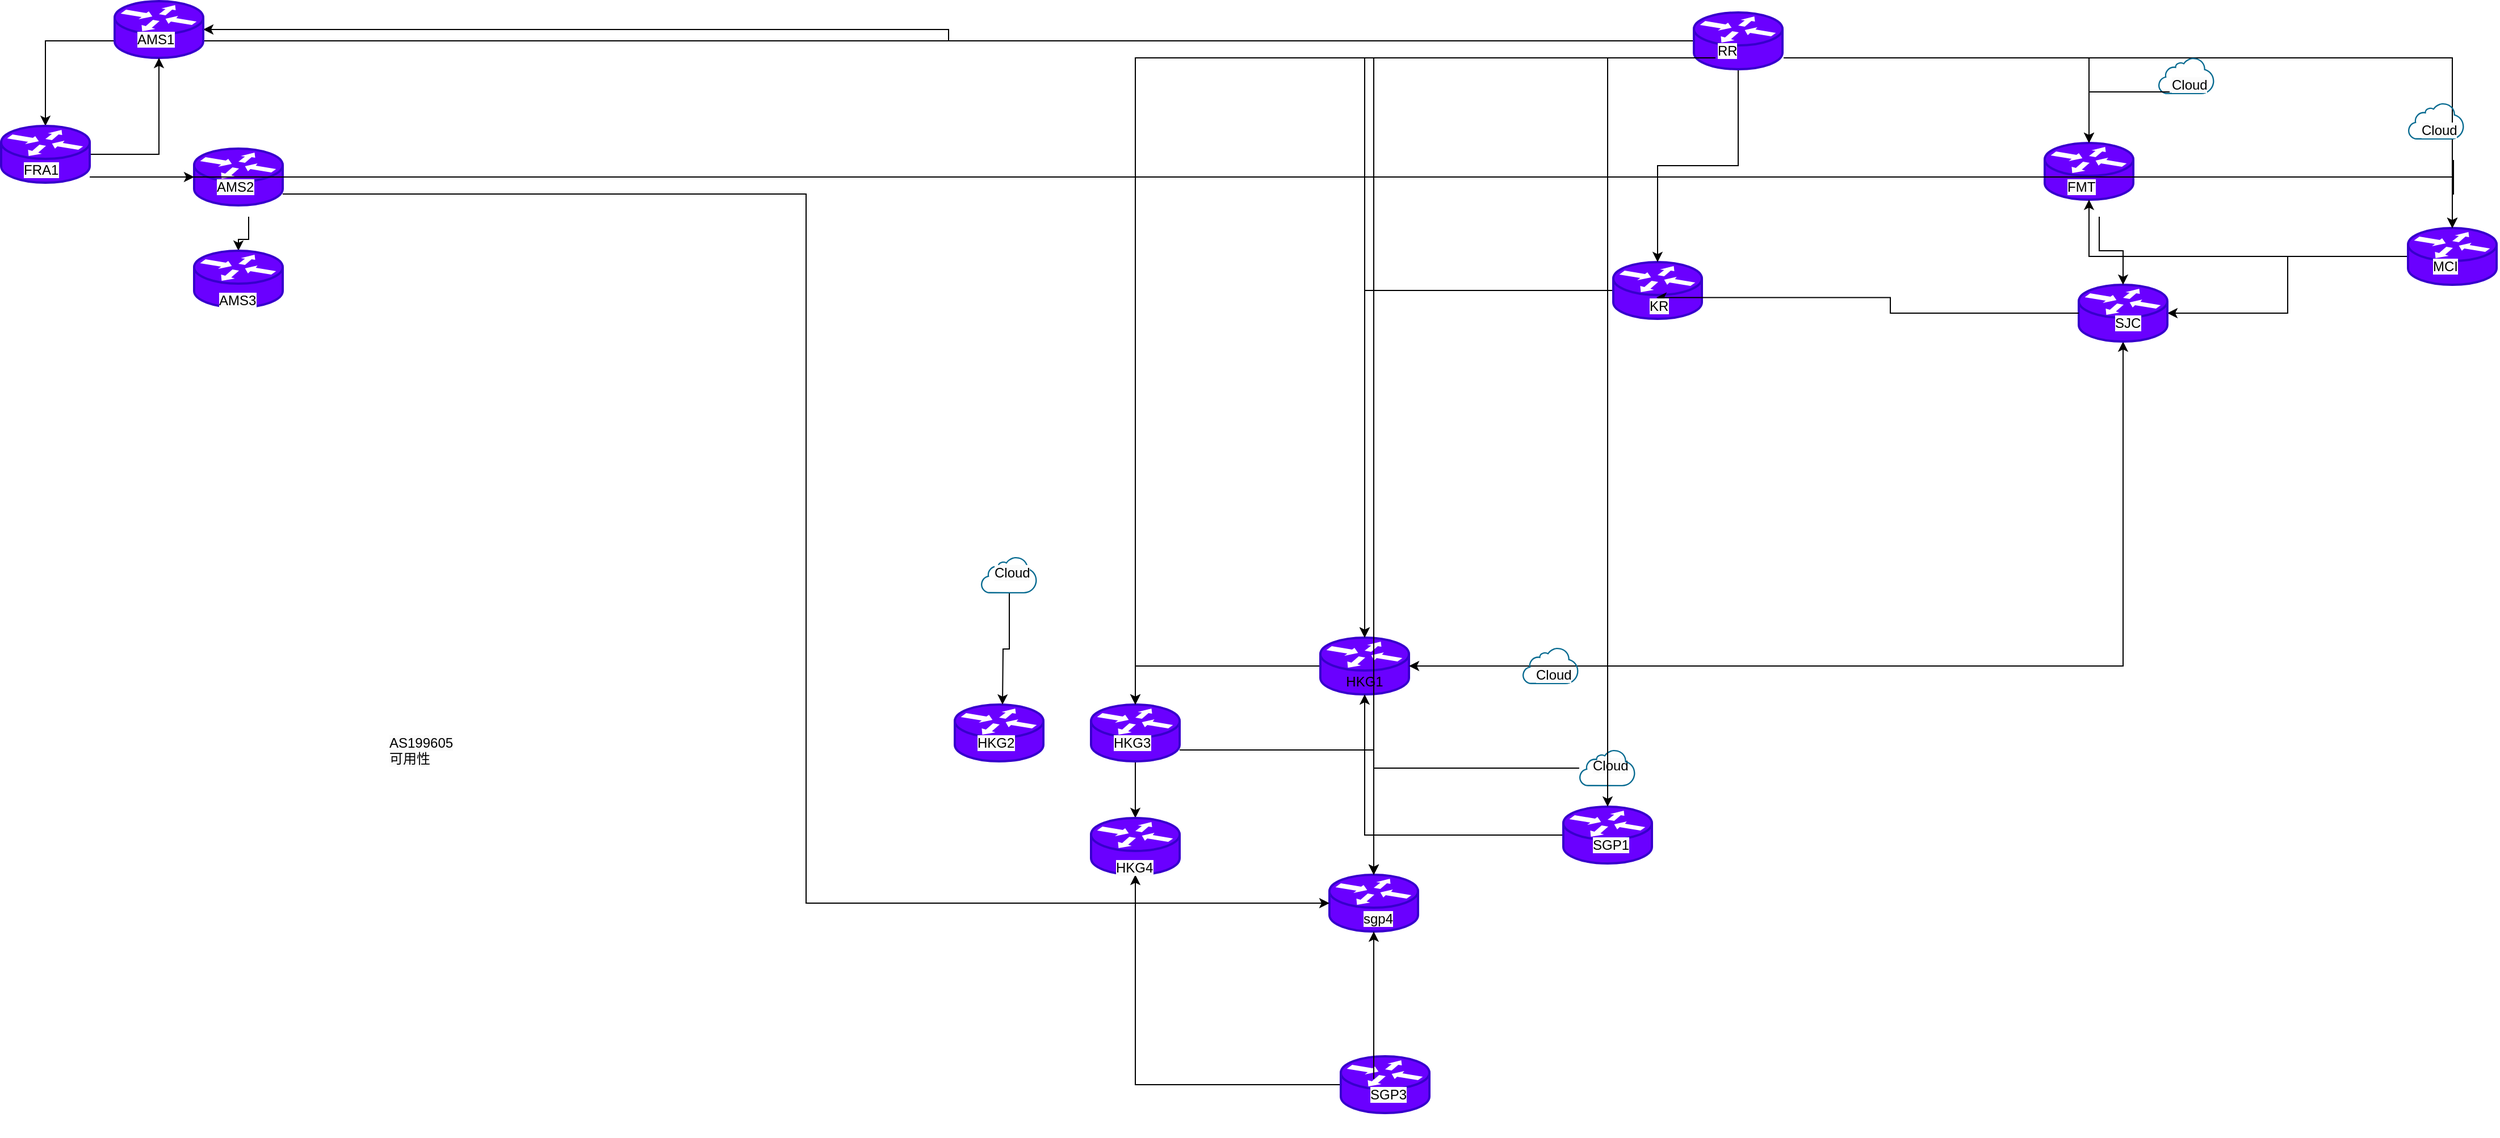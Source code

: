 <mxfile version="22.1.0" type="github">
  <diagram name="ページ1" id="jgmUEl-du9Qmdl0NTIOc">
    <mxGraphModel dx="4506" dy="2709" grid="1" gridSize="10" guides="1" tooltips="1" connect="1" arrows="1" fold="1" page="1" pageScale="1" pageWidth="827" pageHeight="1169" math="0" shadow="0">
      <root>
        <mxCell id="0" />
        <mxCell id="1" parent="0" />
        <mxCell id="vHXIp3hYWWDxQEgcfjN9-5" value="" style="edgeStyle=orthogonalEdgeStyle;rounded=0;orthogonalLoop=1;jettySize=auto;html=1;" edge="1" parent="1" source="vHXIp3hYWWDxQEgcfjN9-1" target="vHXIp3hYWWDxQEgcfjN9-4">
          <mxGeometry relative="1" as="geometry" />
        </mxCell>
        <mxCell id="vHXIp3hYWWDxQEgcfjN9-1" value="" style="shape=mxgraph.cisco.routers.router;sketch=0;html=1;pointerEvents=1;dashed=0;fillColor=#6a00ff;strokeColor=#3700CC;strokeWidth=2;verticalLabelPosition=bottom;verticalAlign=top;align=center;outlineConnect=0;fontColor=#ffffff;" vertex="1" parent="1">
          <mxGeometry x="50" y="350" width="78" height="50" as="geometry" />
        </mxCell>
        <mxCell id="vHXIp3hYWWDxQEgcfjN9-3" value="" style="edgeStyle=orthogonalEdgeStyle;rounded=0;orthogonalLoop=1;jettySize=auto;html=1;" edge="1" parent="1" source="vHXIp3hYWWDxQEgcfjN9-2" target="vHXIp3hYWWDxQEgcfjN9-1">
          <mxGeometry relative="1" as="geometry" />
        </mxCell>
        <mxCell id="vHXIp3hYWWDxQEgcfjN9-66" style="edgeStyle=orthogonalEdgeStyle;rounded=0;orthogonalLoop=1;jettySize=auto;html=1;" edge="1" parent="1" source="vHXIp3hYWWDxQEgcfjN9-2" target="vHXIp3hYWWDxQEgcfjN9-46">
          <mxGeometry relative="1" as="geometry" />
        </mxCell>
        <mxCell id="vHXIp3hYWWDxQEgcfjN9-2" value="" style="shape=mxgraph.cisco.routers.router;sketch=0;pointerEvents=1;dashed=0;fillColor=#6a00ff;strokeColor=#3700CC;strokeWidth=2;verticalLabelPosition=bottom;verticalAlign=top;align=center;outlineConnect=0;fontColor=#ffffff;fontFamily=Times New Roman;html=1;" vertex="1" parent="1">
          <mxGeometry x="252" y="291" width="78" height="50" as="geometry" />
        </mxCell>
        <mxCell id="vHXIp3hYWWDxQEgcfjN9-4" value="" style="shape=mxgraph.cisco.routers.router;sketch=0;html=1;pointerEvents=1;dashed=0;fillColor=#6a00ff;strokeColor=#3700CC;strokeWidth=2;verticalLabelPosition=bottom;verticalAlign=top;align=center;outlineConnect=0;fontColor=#ffffff;" vertex="1" parent="1">
          <mxGeometry x="50" y="450" width="78" height="50" as="geometry" />
        </mxCell>
        <mxCell id="vHXIp3hYWWDxQEgcfjN9-6" value="" style="shape=mxgraph.cisco.routers.router;sketch=0;html=1;pointerEvents=1;dashed=0;fillColor=#6a00ff;strokeColor=#3700CC;strokeWidth=2;verticalLabelPosition=bottom;verticalAlign=top;align=center;outlineConnect=0;fontColor=#ffffff;" vertex="1" parent="1">
          <mxGeometry x="260" y="500" width="78" height="50" as="geometry" />
        </mxCell>
        <mxCell id="vHXIp3hYWWDxQEgcfjN9-7" value="" style="shape=mxgraph.cisco.routers.router;sketch=0;html=1;pointerEvents=1;dashed=0;fillColor=#6a00ff;strokeColor=#3700CC;strokeWidth=2;verticalLabelPosition=bottom;verticalAlign=top;align=center;outlineConnect=0;fontColor=#ffffff;" vertex="1" parent="1">
          <mxGeometry x="-70" y="350" width="78" height="50" as="geometry" />
        </mxCell>
        <mxCell id="vHXIp3hYWWDxQEgcfjN9-40" style="edgeStyle=orthogonalEdgeStyle;rounded=0;orthogonalLoop=1;jettySize=auto;html=1;" edge="1" parent="1" source="vHXIp3hYWWDxQEgcfjN9-8" target="vHXIp3hYWWDxQEgcfjN9-2">
          <mxGeometry relative="1" as="geometry" />
        </mxCell>
        <mxCell id="vHXIp3hYWWDxQEgcfjN9-8" value="" style="shape=mxgraph.cisco.routers.router;sketch=0;html=1;pointerEvents=1;dashed=0;fillColor=#6a00ff;strokeColor=#3700CC;strokeWidth=2;verticalLabelPosition=bottom;verticalAlign=top;align=center;outlineConnect=0;fontColor=#ffffff;" vertex="1" parent="1">
          <mxGeometry x="466" y="440" width="78" height="50" as="geometry" />
        </mxCell>
        <mxCell id="vHXIp3hYWWDxQEgcfjN9-11" value="" style="edgeStyle=orthogonalEdgeStyle;rounded=0;orthogonalLoop=1;jettySize=auto;html=1;" edge="1" parent="1" source="vHXIp3hYWWDxQEgcfjN9-9">
          <mxGeometry relative="1" as="geometry">
            <mxPoint x="-28" y="350" as="targetPoint" />
          </mxGeometry>
        </mxCell>
        <mxCell id="vHXIp3hYWWDxQEgcfjN9-9" value="" style="sketch=0;pointerEvents=1;shadow=0;dashed=0;html=1;strokeColor=none;aspect=fixed;labelPosition=center;verticalLabelPosition=bottom;verticalAlign=top;align=center;outlineConnect=0;shape=mxgraph.vvd.cloud_computing;fillColor=#066A90;" vertex="1" parent="1">
          <mxGeometry x="-47" y="220" width="50" height="32" as="geometry" />
        </mxCell>
        <mxCell id="vHXIp3hYWWDxQEgcfjN9-14" style="edgeStyle=orthogonalEdgeStyle;rounded=0;orthogonalLoop=1;jettySize=auto;html=1;" edge="1" parent="1" source="vHXIp3hYWWDxQEgcfjN9-10" target="vHXIp3hYWWDxQEgcfjN9-2">
          <mxGeometry relative="1" as="geometry" />
        </mxCell>
        <mxCell id="vHXIp3hYWWDxQEgcfjN9-10" value="" style="sketch=0;pointerEvents=1;shadow=0;dashed=0;html=1;strokeColor=none;aspect=fixed;labelPosition=center;verticalLabelPosition=bottom;verticalAlign=top;align=center;outlineConnect=0;shape=mxgraph.vvd.cloud_computing;fillColor=#066A90;" vertex="1" parent="1">
          <mxGeometry x="430" y="300" width="50" height="32" as="geometry" />
        </mxCell>
        <mxCell id="vHXIp3hYWWDxQEgcfjN9-15" value="HKG1" style="text;strokeColor=none;align=center;fillColor=none;html=1;verticalAlign=middle;whiteSpace=wrap;rounded=0;" vertex="1" parent="1">
          <mxGeometry x="261" y="315" width="60" height="30" as="geometry" />
        </mxCell>
        <mxCell id="vHXIp3hYWWDxQEgcfjN9-16" value="&lt;span style=&quot;color: rgb(0, 0, 0); font-family: Helvetica; font-size: 12px; font-style: normal; font-variant-ligatures: normal; font-variant-caps: normal; font-weight: 400; letter-spacing: normal; orphans: 2; text-align: center; text-indent: 0px; text-transform: none; widows: 2; word-spacing: 0px; -webkit-text-stroke-width: 0px; background-color: rgb(251, 251, 251); text-decoration-thickness: initial; text-decoration-style: initial; text-decoration-color: initial; float: none; display: inline !important;&quot;&gt;HKG2&lt;/span&gt;" style="text;whiteSpace=wrap;html=1;" vertex="1" parent="1">
          <mxGeometry x="-52" y="370" width="60" height="40" as="geometry" />
        </mxCell>
        <mxCell id="vHXIp3hYWWDxQEgcfjN9-17" value="&lt;span style=&quot;color: rgb(0, 0, 0); font-family: Helvetica; font-size: 12px; font-style: normal; font-variant-ligatures: normal; font-variant-caps: normal; font-weight: 400; letter-spacing: normal; orphans: 2; text-align: center; text-indent: 0px; text-transform: none; widows: 2; word-spacing: 0px; -webkit-text-stroke-width: 0px; background-color: rgb(251, 251, 251); text-decoration-thickness: initial; text-decoration-style: initial; text-decoration-color: initial; float: none; display: inline !important;&quot;&gt;AS199605&lt;br&gt;可用性&lt;br&gt;&lt;/span&gt;" style="text;whiteSpace=wrap;html=1;" vertex="1" parent="1">
          <mxGeometry x="-570" y="370" width="130" height="140" as="geometry" />
        </mxCell>
        <mxCell id="vHXIp3hYWWDxQEgcfjN9-18" value="&lt;span style=&quot;color: rgb(0, 0, 0); font-family: Helvetica; font-size: 12px; font-style: normal; font-variant-ligatures: normal; font-variant-caps: normal; font-weight: 400; letter-spacing: normal; orphans: 2; text-align: center; text-indent: 0px; text-transform: none; widows: 2; word-spacing: 0px; -webkit-text-stroke-width: 0px; background-color: rgb(251, 251, 251); text-decoration-thickness: initial; text-decoration-style: initial; text-decoration-color: initial; float: none; display: inline !important;&quot;&gt;Cloud&lt;/span&gt;" style="text;whiteSpace=wrap;html=1;" vertex="1" parent="1">
          <mxGeometry x="-37" y="220" width="60" height="40" as="geometry" />
        </mxCell>
        <mxCell id="vHXIp3hYWWDxQEgcfjN9-19" value="&lt;span style=&quot;color: rgb(0, 0, 0); font-family: Helvetica; font-size: 12px; font-style: normal; font-variant-ligatures: normal; font-variant-caps: normal; font-weight: 400; letter-spacing: normal; orphans: 2; text-align: center; text-indent: 0px; text-transform: none; widows: 2; word-spacing: 0px; -webkit-text-stroke-width: 0px; background-color: rgb(251, 251, 251); text-decoration-thickness: initial; text-decoration-style: initial; text-decoration-color: initial; float: none; display: inline !important;&quot;&gt;Cloud&lt;/span&gt;" style="text;whiteSpace=wrap;html=1;" vertex="1" parent="1">
          <mxGeometry x="440" y="310" width="60" height="40" as="geometry" />
        </mxCell>
        <mxCell id="vHXIp3hYWWDxQEgcfjN9-37" style="edgeStyle=orthogonalEdgeStyle;rounded=0;orthogonalLoop=1;jettySize=auto;html=1;" edge="1" parent="1" source="vHXIp3hYWWDxQEgcfjN9-20" target="vHXIp3hYWWDxQEgcfjN9-4">
          <mxGeometry relative="1" as="geometry" />
        </mxCell>
        <mxCell id="vHXIp3hYWWDxQEgcfjN9-20" value="SGP" style="shape=mxgraph.cisco.routers.router;sketch=0;html=1;pointerEvents=1;dashed=0;fillColor=#6a00ff;strokeColor=#3700CC;strokeWidth=2;verticalLabelPosition=bottom;verticalAlign=top;align=center;outlineConnect=0;fontColor=#ffffff;" vertex="1" parent="1">
          <mxGeometry x="270" y="660" width="78" height="50" as="geometry" />
        </mxCell>
        <mxCell id="vHXIp3hYWWDxQEgcfjN9-21" value="" style="shape=mxgraph.cisco.routers.router;sketch=0;html=1;pointerEvents=1;dashed=0;fillColor=#6a00ff;strokeColor=#3700CC;strokeWidth=2;verticalLabelPosition=bottom;verticalAlign=top;align=center;outlineConnect=0;fontColor=#ffffff;" vertex="1" parent="1">
          <mxGeometry x="-740" y="-140" width="78" height="50" as="geometry" />
        </mxCell>
        <mxCell id="vHXIp3hYWWDxQEgcfjN9-22" value="&lt;span style=&quot;color: rgb(0, 0, 0); font-family: Helvetica; font-size: 12px; font-style: normal; font-variant-ligatures: normal; font-variant-caps: normal; font-weight: 400; letter-spacing: normal; orphans: 2; text-align: center; text-indent: 0px; text-transform: none; widows: 2; word-spacing: 0px; -webkit-text-stroke-width: 0px; background-color: rgb(251, 251, 251); text-decoration-thickness: initial; text-decoration-style: initial; text-decoration-color: initial; float: none; display: inline !important;&quot;&gt;KR&lt;/span&gt;" style="text;whiteSpace=wrap;html=1;" vertex="1" parent="1">
          <mxGeometry x="530" y="-20" width="60" height="40" as="geometry" />
        </mxCell>
        <mxCell id="vHXIp3hYWWDxQEgcfjN9-23" value="&lt;span style=&quot;color: rgb(0, 0, 0); font-family: Helvetica; font-size: 12px; font-style: normal; font-variant-ligatures: normal; font-variant-caps: normal; font-weight: 400; letter-spacing: normal; orphans: 2; text-align: center; text-indent: 0px; text-transform: none; widows: 2; word-spacing: 0px; -webkit-text-stroke-width: 0px; background-color: rgb(251, 251, 251); text-decoration-thickness: initial; text-decoration-style: initial; text-decoration-color: initial; float: none; display: inline !important;&quot;&gt;Cloud&lt;/span&gt;" style="text;whiteSpace=wrap;html=1;" vertex="1" parent="1">
          <mxGeometry x="490" y="390" width="60" height="40" as="geometry" />
        </mxCell>
        <mxCell id="vHXIp3hYWWDxQEgcfjN9-25" style="edgeStyle=orthogonalEdgeStyle;rounded=0;orthogonalLoop=1;jettySize=auto;html=1;" edge="1" parent="1" source="vHXIp3hYWWDxQEgcfjN9-24" target="vHXIp3hYWWDxQEgcfjN9-6">
          <mxGeometry relative="1" as="geometry" />
        </mxCell>
        <mxCell id="vHXIp3hYWWDxQEgcfjN9-24" value="" style="sketch=0;pointerEvents=1;shadow=0;dashed=0;html=1;strokeColor=none;aspect=fixed;labelPosition=center;verticalLabelPosition=bottom;verticalAlign=top;align=center;outlineConnect=0;shape=mxgraph.vvd.cloud_computing;fillColor=#066A90;" vertex="1" parent="1">
          <mxGeometry x="480" y="390" width="50" height="32" as="geometry" />
        </mxCell>
        <mxCell id="vHXIp3hYWWDxQEgcfjN9-27" value="&lt;span style=&quot;color: rgb(0, 0, 0); font-family: Helvetica; font-size: 12px; font-style: normal; font-variant-ligatures: normal; font-variant-caps: normal; font-weight: 400; letter-spacing: normal; orphans: 2; text-align: center; text-indent: 0px; text-transform: none; widows: 2; word-spacing: 0px; -webkit-text-stroke-width: 0px; background-color: rgb(251, 251, 251); text-decoration-thickness: initial; text-decoration-style: initial; text-decoration-color: initial; float: none; display: inline !important;&quot;&gt;HKG4&lt;/span&gt;" style="text;whiteSpace=wrap;html=1;" vertex="1" parent="1">
          <mxGeometry x="70" y="480" width="60" height="40" as="geometry" />
        </mxCell>
        <mxCell id="vHXIp3hYWWDxQEgcfjN9-30" style="edgeStyle=orthogonalEdgeStyle;rounded=0;orthogonalLoop=1;jettySize=auto;html=1;" edge="1" parent="1" source="vHXIp3hYWWDxQEgcfjN9-28" target="vHXIp3hYWWDxQEgcfjN9-6">
          <mxGeometry relative="1" as="geometry" />
        </mxCell>
        <mxCell id="vHXIp3hYWWDxQEgcfjN9-28" value="&lt;span style=&quot;color: rgb(0, 0, 0); font-family: Helvetica; font-size: 12px; font-style: normal; font-variant-ligatures: normal; font-variant-caps: normal; font-weight: 400; letter-spacing: normal; orphans: 2; text-align: center; text-indent: 0px; text-transform: none; widows: 2; word-spacing: 0px; -webkit-text-stroke-width: 0px; background-color: rgb(251, 251, 251); text-decoration-thickness: initial; text-decoration-style: initial; text-decoration-color: initial; float: none; display: inline !important;&quot;&gt;HKG3&lt;/span&gt;" style="text;whiteSpace=wrap;html=1;" vertex="1" parent="1">
          <mxGeometry x="68" y="370" width="60" height="40" as="geometry" />
        </mxCell>
        <mxCell id="vHXIp3hYWWDxQEgcfjN9-32" style="edgeStyle=orthogonalEdgeStyle;rounded=0;orthogonalLoop=1;jettySize=auto;html=1;" edge="1" parent="1" source="vHXIp3hYWWDxQEgcfjN9-29" target="vHXIp3hYWWDxQEgcfjN9-6">
          <mxGeometry relative="1" as="geometry" />
        </mxCell>
        <mxCell id="vHXIp3hYWWDxQEgcfjN9-29" value="&lt;span style=&quot;color: rgb(0, 0, 0); font-family: Helvetica; font-size: 12px; font-style: normal; font-variant-ligatures: normal; font-variant-caps: normal; font-weight: 400; letter-spacing: normal; orphans: 2; text-align: center; text-indent: 0px; text-transform: none; widows: 2; word-spacing: 0px; -webkit-text-stroke-width: 0px; background-color: rgb(251, 251, 251); text-decoration-thickness: initial; text-decoration-style: initial; text-decoration-color: initial; float: none; display: inline !important;&quot;&gt;SGP3&lt;/span&gt;" style="text;whiteSpace=wrap;html=1;" vertex="1" parent="1">
          <mxGeometry x="294" y="680" width="10" height="40" as="geometry" />
        </mxCell>
        <mxCell id="vHXIp3hYWWDxQEgcfjN9-31" value="&lt;span style=&quot;color: rgb(0, 0, 0); font-family: Helvetica; font-size: 12px; font-style: normal; font-variant-ligatures: normal; font-variant-caps: normal; font-weight: 400; letter-spacing: normal; orphans: 2; text-align: center; text-indent: 0px; text-transform: none; widows: 2; word-spacing: 0px; -webkit-text-stroke-width: 0px; background-color: rgb(251, 251, 251); text-decoration-thickness: initial; text-decoration-style: initial; text-decoration-color: initial; float: none; display: inline !important;&quot;&gt;sgp4&lt;/span&gt;" style="text;whiteSpace=wrap;html=1;" vertex="1" parent="1">
          <mxGeometry x="288" y="525" width="60" height="40" as="geometry" />
        </mxCell>
        <mxCell id="vHXIp3hYWWDxQEgcfjN9-74" style="edgeStyle=orthogonalEdgeStyle;rounded=0;orthogonalLoop=1;jettySize=auto;html=1;" edge="1" parent="1" source="vHXIp3hYWWDxQEgcfjN9-33" target="vHXIp3hYWWDxQEgcfjN9-64">
          <mxGeometry relative="1" as="geometry" />
        </mxCell>
        <mxCell id="vHXIp3hYWWDxQEgcfjN9-33" value="&lt;span style=&quot;color: rgb(0, 0, 0); font-family: Helvetica; font-size: 12px; font-style: normal; font-variant-ligatures: normal; font-variant-caps: normal; font-weight: 400; letter-spacing: normal; orphans: 2; text-align: center; text-indent: 0px; text-transform: none; widows: 2; word-spacing: 0px; -webkit-text-stroke-width: 0px; background-color: rgb(251, 251, 251); text-decoration-thickness: initial; text-decoration-style: initial; text-decoration-color: initial; float: none; display: inline !important;&quot;&gt;AMS2&lt;/span&gt;" style="text;whiteSpace=wrap;html=1;" vertex="1" parent="1">
          <mxGeometry x="-722" y="-120" width="60" height="40" as="geometry" />
        </mxCell>
        <mxCell id="vHXIp3hYWWDxQEgcfjN9-34" value="&lt;span style=&quot;color: rgb(0, 0, 0); font-family: Helvetica; font-size: 12px; font-style: normal; font-variant-ligatures: normal; font-variant-caps: normal; font-weight: 400; letter-spacing: normal; orphans: 2; text-align: center; text-indent: 0px; text-transform: none; widows: 2; word-spacing: 0px; -webkit-text-stroke-width: 0px; background-color: rgb(251, 251, 251); text-decoration-thickness: initial; text-decoration-style: initial; text-decoration-color: initial; float: none; display: inline !important;&quot;&gt;FRA1&lt;/span&gt;" style="text;whiteSpace=wrap;html=1;" vertex="1" parent="1">
          <mxGeometry x="-892" y="-135" width="60" height="40" as="geometry" />
        </mxCell>
        <mxCell id="vHXIp3hYWWDxQEgcfjN9-35" style="edgeStyle=orthogonalEdgeStyle;rounded=0;orthogonalLoop=1;jettySize=auto;html=1;entryX=0;entryY=0.5;entryDx=0;entryDy=0;entryPerimeter=0;" edge="1" parent="1" source="vHXIp3hYWWDxQEgcfjN9-33" target="vHXIp3hYWWDxQEgcfjN9-6">
          <mxGeometry relative="1" as="geometry" />
        </mxCell>
        <mxCell id="vHXIp3hYWWDxQEgcfjN9-38" value="&lt;span style=&quot;color: rgb(0, 0, 0); font-family: Helvetica; font-size: 12px; font-style: normal; font-variant-ligatures: normal; font-variant-caps: normal; font-weight: 400; letter-spacing: normal; orphans: 2; text-align: center; text-indent: 0px; text-transform: none; widows: 2; word-spacing: 0px; -webkit-text-stroke-width: 0px; background-color: rgb(251, 251, 251); text-decoration-thickness: initial; text-decoration-style: initial; text-decoration-color: initial; float: none; display: inline !important;&quot;&gt;SGP1&lt;/span&gt;" style="text;whiteSpace=wrap;html=1;" vertex="1" parent="1">
          <mxGeometry x="490" y="460" width="60" height="40" as="geometry" />
        </mxCell>
        <mxCell id="vHXIp3hYWWDxQEgcfjN9-43" style="edgeStyle=orthogonalEdgeStyle;rounded=0;orthogonalLoop=1;jettySize=auto;html=1;" edge="1" parent="1" source="vHXIp3hYWWDxQEgcfjN9-39" target="vHXIp3hYWWDxQEgcfjN9-2">
          <mxGeometry relative="1" as="geometry" />
        </mxCell>
        <mxCell id="vHXIp3hYWWDxQEgcfjN9-39" value="" style="shape=mxgraph.cisco.routers.router;sketch=0;html=1;pointerEvents=1;dashed=0;fillColor=#6a00ff;strokeColor=#3700CC;strokeWidth=2;verticalLabelPosition=bottom;verticalAlign=top;align=center;outlineConnect=0;fontColor=#ffffff;" vertex="1" parent="1">
          <mxGeometry x="510" y="-40" width="78" height="50" as="geometry" />
        </mxCell>
        <mxCell id="vHXIp3hYWWDxQEgcfjN9-41" value="" style="shape=mxgraph.cisco.routers.router;sketch=0;html=1;pointerEvents=1;dashed=0;fillColor=#6a00ff;strokeColor=#3700CC;strokeWidth=2;verticalLabelPosition=bottom;verticalAlign=top;align=center;outlineConnect=0;fontColor=#ffffff;" vertex="1" parent="1">
          <mxGeometry x="890" y="-145" width="78" height="50" as="geometry" />
        </mxCell>
        <mxCell id="vHXIp3hYWWDxQEgcfjN9-53" style="edgeStyle=orthogonalEdgeStyle;rounded=0;orthogonalLoop=1;jettySize=auto;html=1;" edge="1" parent="1" source="vHXIp3hYWWDxQEgcfjN9-45" target="vHXIp3hYWWDxQEgcfjN9-46">
          <mxGeometry relative="1" as="geometry" />
        </mxCell>
        <mxCell id="vHXIp3hYWWDxQEgcfjN9-54" style="edgeStyle=orthogonalEdgeStyle;rounded=0;orthogonalLoop=1;jettySize=auto;html=1;" edge="1" parent="1" source="vHXIp3hYWWDxQEgcfjN9-45" target="vHXIp3hYWWDxQEgcfjN9-41">
          <mxGeometry relative="1" as="geometry" />
        </mxCell>
        <mxCell id="vHXIp3hYWWDxQEgcfjN9-45" value="" style="shape=mxgraph.cisco.routers.router;sketch=0;html=1;pointerEvents=1;dashed=0;fillColor=#6a00ff;strokeColor=#3700CC;strokeWidth=2;verticalLabelPosition=bottom;verticalAlign=top;align=center;outlineConnect=0;fontColor=#ffffff;" vertex="1" parent="1">
          <mxGeometry x="1210" y="-70" width="78" height="50" as="geometry" />
        </mxCell>
        <mxCell id="vHXIp3hYWWDxQEgcfjN9-46" value="" style="shape=mxgraph.cisco.routers.router;sketch=0;html=1;pointerEvents=1;dashed=0;fillColor=#6a00ff;strokeColor=#3700CC;strokeWidth=2;verticalLabelPosition=bottom;verticalAlign=top;align=center;outlineConnect=0;fontColor=#ffffff;" vertex="1" parent="1">
          <mxGeometry x="920" y="-20" width="78" height="50" as="geometry" />
        </mxCell>
        <mxCell id="vHXIp3hYWWDxQEgcfjN9-81" style="edgeStyle=orthogonalEdgeStyle;rounded=0;orthogonalLoop=1;jettySize=auto;html=1;" edge="1" parent="1" source="vHXIp3hYWWDxQEgcfjN9-47" target="vHXIp3hYWWDxQEgcfjN9-39">
          <mxGeometry relative="1" as="geometry" />
        </mxCell>
        <mxCell id="vHXIp3hYWWDxQEgcfjN9-85" style="edgeStyle=orthogonalEdgeStyle;rounded=0;orthogonalLoop=1;jettySize=auto;html=1;" edge="1" parent="1" source="vHXIp3hYWWDxQEgcfjN9-47" target="vHXIp3hYWWDxQEgcfjN9-67">
          <mxGeometry relative="1" as="geometry" />
        </mxCell>
        <mxCell id="vHXIp3hYWWDxQEgcfjN9-86" style="edgeStyle=orthogonalEdgeStyle;rounded=0;orthogonalLoop=1;jettySize=auto;html=1;" edge="1" parent="1" source="vHXIp3hYWWDxQEgcfjN9-47" target="vHXIp3hYWWDxQEgcfjN9-68">
          <mxGeometry relative="1" as="geometry" />
        </mxCell>
        <mxCell id="vHXIp3hYWWDxQEgcfjN9-47" value="" style="shape=mxgraph.cisco.routers.router;sketch=0;html=1;pointerEvents=1;dashed=0;fillColor=#6a00ff;strokeColor=#3700CC;strokeWidth=2;verticalLabelPosition=bottom;verticalAlign=top;align=center;outlineConnect=0;fontColor=#ffffff;" vertex="1" parent="1">
          <mxGeometry x="581" y="-260" width="78" height="50" as="geometry" />
        </mxCell>
        <mxCell id="vHXIp3hYWWDxQEgcfjN9-52" style="edgeStyle=orthogonalEdgeStyle;rounded=0;orthogonalLoop=1;jettySize=auto;html=1;" edge="1" parent="1" source="vHXIp3hYWWDxQEgcfjN9-48" target="vHXIp3hYWWDxQEgcfjN9-46">
          <mxGeometry relative="1" as="geometry" />
        </mxCell>
        <mxCell id="vHXIp3hYWWDxQEgcfjN9-48" value="&lt;span style=&quot;color: rgb(0, 0, 0); font-family: Helvetica; font-size: 12px; font-style: normal; font-variant-ligatures: normal; font-variant-caps: normal; font-weight: 400; letter-spacing: normal; orphans: 2; text-align: center; text-indent: 0px; text-transform: none; widows: 2; word-spacing: 0px; -webkit-text-stroke-width: 0px; background-color: rgb(251, 251, 251); text-decoration-thickness: initial; text-decoration-style: initial; text-decoration-color: initial; float: none; display: inline !important;&quot;&gt;FMT&lt;/span&gt;" style="text;whiteSpace=wrap;html=1;" vertex="1" parent="1">
          <mxGeometry x="908" y="-120" width="60" height="40" as="geometry" />
        </mxCell>
        <mxCell id="vHXIp3hYWWDxQEgcfjN9-49" value="&lt;span style=&quot;color: rgb(0, 0, 0); font-family: Helvetica; font-size: 12px; font-style: normal; font-variant-ligatures: normal; font-variant-caps: normal; font-weight: 400; letter-spacing: normal; orphans: 2; text-align: center; text-indent: 0px; text-transform: none; widows: 2; word-spacing: 0px; -webkit-text-stroke-width: 0px; background-color: rgb(251, 251, 251); text-decoration-thickness: initial; text-decoration-style: initial; text-decoration-color: initial; float: none; display: inline !important;&quot;&gt;SJC&lt;/span&gt;" style="text;whiteSpace=wrap;html=1;" vertex="1" parent="1">
          <mxGeometry x="950" width="60" height="40" as="geometry" />
        </mxCell>
        <mxCell id="vHXIp3hYWWDxQEgcfjN9-50" value="&lt;span style=&quot;color: rgb(0, 0, 0); font-family: Helvetica; font-size: 12px; font-style: normal; font-variant-ligatures: normal; font-variant-caps: normal; font-weight: 400; letter-spacing: normal; orphans: 2; text-align: center; text-indent: 0px; text-transform: none; widows: 2; word-spacing: 0px; -webkit-text-stroke-width: 0px; background-color: rgb(251, 251, 251); text-decoration-thickness: initial; text-decoration-style: initial; text-decoration-color: initial; float: none; display: inline !important;&quot;&gt;MCI&lt;/span&gt;" style="text;whiteSpace=wrap;html=1;" vertex="1" parent="1">
          <mxGeometry x="1230" y="-50" width="60" height="40" as="geometry" />
        </mxCell>
        <mxCell id="vHXIp3hYWWDxQEgcfjN9-82" style="edgeStyle=orthogonalEdgeStyle;rounded=0;orthogonalLoop=1;jettySize=auto;html=1;" edge="1" parent="1" source="vHXIp3hYWWDxQEgcfjN9-51" target="vHXIp3hYWWDxQEgcfjN9-41">
          <mxGeometry relative="1" as="geometry" />
        </mxCell>
        <mxCell id="vHXIp3hYWWDxQEgcfjN9-83" style="edgeStyle=orthogonalEdgeStyle;rounded=0;orthogonalLoop=1;jettySize=auto;html=1;" edge="1" parent="1" source="vHXIp3hYWWDxQEgcfjN9-51" target="vHXIp3hYWWDxQEgcfjN9-45">
          <mxGeometry relative="1" as="geometry" />
        </mxCell>
        <mxCell id="vHXIp3hYWWDxQEgcfjN9-84" style="edgeStyle=orthogonalEdgeStyle;rounded=0;orthogonalLoop=1;jettySize=auto;html=1;" edge="1" parent="1" source="vHXIp3hYWWDxQEgcfjN9-51" target="vHXIp3hYWWDxQEgcfjN9-2">
          <mxGeometry relative="1" as="geometry" />
        </mxCell>
        <mxCell id="vHXIp3hYWWDxQEgcfjN9-87" style="edgeStyle=orthogonalEdgeStyle;rounded=0;orthogonalLoop=1;jettySize=auto;html=1;" edge="1" parent="1" source="vHXIp3hYWWDxQEgcfjN9-51" target="vHXIp3hYWWDxQEgcfjN9-1">
          <mxGeometry relative="1" as="geometry" />
        </mxCell>
        <mxCell id="vHXIp3hYWWDxQEgcfjN9-88" style="edgeStyle=orthogonalEdgeStyle;rounded=0;orthogonalLoop=1;jettySize=auto;html=1;" edge="1" parent="1" source="vHXIp3hYWWDxQEgcfjN9-51" target="vHXIp3hYWWDxQEgcfjN9-8">
          <mxGeometry relative="1" as="geometry" />
        </mxCell>
        <mxCell id="vHXIp3hYWWDxQEgcfjN9-89" style="edgeStyle=orthogonalEdgeStyle;rounded=0;orthogonalLoop=1;jettySize=auto;html=1;" edge="1" parent="1" source="vHXIp3hYWWDxQEgcfjN9-51" target="vHXIp3hYWWDxQEgcfjN9-6">
          <mxGeometry relative="1" as="geometry" />
        </mxCell>
        <mxCell id="vHXIp3hYWWDxQEgcfjN9-51" value="&lt;span style=&quot;color: rgb(0, 0, 0); font-family: Helvetica; font-size: 12px; font-style: normal; font-variant-ligatures: normal; font-variant-caps: normal; font-weight: 400; letter-spacing: normal; orphans: 2; text-align: center; text-indent: 0px; text-transform: none; widows: 2; word-spacing: 0px; -webkit-text-stroke-width: 0px; background-color: rgb(251, 251, 251); text-decoration-thickness: initial; text-decoration-style: initial; text-decoration-color: initial; float: none; display: inline !important;&quot;&gt;RR&lt;/span&gt;" style="text;whiteSpace=wrap;html=1;" vertex="1" parent="1">
          <mxGeometry x="600" y="-240" width="60" height="40" as="geometry" />
        </mxCell>
        <mxCell id="vHXIp3hYWWDxQEgcfjN9-55" style="edgeStyle=orthogonalEdgeStyle;rounded=0;orthogonalLoop=1;jettySize=auto;html=1;entryX=0.486;entryY=0.624;entryDx=0;entryDy=0;entryPerimeter=0;" edge="1" parent="1" source="vHXIp3hYWWDxQEgcfjN9-46" target="vHXIp3hYWWDxQEgcfjN9-39">
          <mxGeometry relative="1" as="geometry" />
        </mxCell>
        <mxCell id="vHXIp3hYWWDxQEgcfjN9-57" value="&lt;span style=&quot;color: rgb(0, 0, 0); font-family: Helvetica; font-size: 12px; font-style: normal; font-variant-ligatures: normal; font-variant-caps: normal; font-weight: 400; letter-spacing: normal; orphans: 2; text-align: center; text-indent: 0px; text-transform: none; widows: 2; word-spacing: 0px; -webkit-text-stroke-width: 0px; background-color: rgb(251, 251, 251); text-decoration-thickness: initial; text-decoration-style: initial; text-decoration-color: initial; float: none; display: inline !important;&quot;&gt;KR&lt;/span&gt;" style="text;whiteSpace=wrap;html=1;" vertex="1" parent="1">
          <mxGeometry x="540" y="-15" width="60" height="40" as="geometry" />
        </mxCell>
        <mxCell id="vHXIp3hYWWDxQEgcfjN9-58" value="" style="sketch=0;pointerEvents=1;shadow=0;dashed=0;html=1;strokeColor=none;aspect=fixed;labelPosition=center;verticalLabelPosition=bottom;verticalAlign=top;align=center;outlineConnect=0;shape=mxgraph.vvd.cloud_computing;fillColor=#066A90;" vertex="1" parent="1">
          <mxGeometry x="990" y="-220" width="50" height="32" as="geometry" />
        </mxCell>
        <mxCell id="vHXIp3hYWWDxQEgcfjN9-60" style="edgeStyle=orthogonalEdgeStyle;rounded=0;orthogonalLoop=1;jettySize=auto;html=1;" edge="1" parent="1" source="vHXIp3hYWWDxQEgcfjN9-59" target="vHXIp3hYWWDxQEgcfjN9-41">
          <mxGeometry relative="1" as="geometry" />
        </mxCell>
        <mxCell id="vHXIp3hYWWDxQEgcfjN9-59" value="&lt;span style=&quot;color: rgb(0, 0, 0); font-family: Helvetica; font-size: 12px; font-style: normal; font-variant-ligatures: normal; font-variant-caps: normal; font-weight: 400; letter-spacing: normal; orphans: 2; text-align: center; text-indent: 0px; text-transform: none; widows: 2; word-spacing: 0px; -webkit-text-stroke-width: 0px; background-color: rgb(251, 251, 251); text-decoration-thickness: initial; text-decoration-style: initial; text-decoration-color: initial; float: none; display: inline !important;&quot;&gt;Cloud&lt;/span&gt;" style="text;whiteSpace=wrap;html=1;" vertex="1" parent="1">
          <mxGeometry x="1000" y="-210" width="60" height="40" as="geometry" />
        </mxCell>
        <mxCell id="vHXIp3hYWWDxQEgcfjN9-61" value="" style="sketch=0;pointerEvents=1;shadow=0;dashed=0;html=1;strokeColor=none;aspect=fixed;labelPosition=center;verticalLabelPosition=bottom;verticalAlign=top;align=center;outlineConnect=0;shape=mxgraph.vvd.cloud_computing;fillColor=#066A90;" vertex="1" parent="1">
          <mxGeometry x="1210" y="-180" width="50" height="32" as="geometry" />
        </mxCell>
        <mxCell id="vHXIp3hYWWDxQEgcfjN9-63" style="edgeStyle=orthogonalEdgeStyle;rounded=0;orthogonalLoop=1;jettySize=auto;html=1;" edge="1" parent="1" source="vHXIp3hYWWDxQEgcfjN9-62" target="vHXIp3hYWWDxQEgcfjN9-45">
          <mxGeometry relative="1" as="geometry" />
        </mxCell>
        <mxCell id="vHXIp3hYWWDxQEgcfjN9-62" value="&lt;span style=&quot;color: rgb(0, 0, 0); font-family: Helvetica; font-size: 12px; font-style: normal; font-variant-ligatures: normal; font-variant-caps: normal; font-weight: 400; letter-spacing: normal; orphans: 2; text-align: center; text-indent: 0px; text-transform: none; widows: 2; word-spacing: 0px; -webkit-text-stroke-width: 0px; background-color: rgb(251, 251, 251); text-decoration-thickness: initial; text-decoration-style: initial; text-decoration-color: initial; float: none; display: inline !important;&quot;&gt;Cloud&lt;/span&gt;" style="text;whiteSpace=wrap;html=1;" vertex="1" parent="1">
          <mxGeometry x="1220" y="-170" width="60" height="40" as="geometry" />
        </mxCell>
        <mxCell id="vHXIp3hYWWDxQEgcfjN9-64" value="" style="shape=mxgraph.cisco.routers.router;sketch=0;html=1;pointerEvents=1;dashed=0;fillColor=#6a00ff;strokeColor=#3700CC;strokeWidth=2;verticalLabelPosition=bottom;verticalAlign=top;align=center;outlineConnect=0;fontColor=#ffffff;" vertex="1" parent="1">
          <mxGeometry x="-740" y="-50" width="78" height="50" as="geometry" />
        </mxCell>
        <mxCell id="vHXIp3hYWWDxQEgcfjN9-67" value="" style="shape=mxgraph.cisco.routers.router;sketch=0;html=1;pointerEvents=1;dashed=0;fillColor=#6a00ff;strokeColor=#3700CC;strokeWidth=2;verticalLabelPosition=bottom;verticalAlign=top;align=center;outlineConnect=0;fontColor=#ffffff;" vertex="1" parent="1">
          <mxGeometry x="-810" y="-270" width="78" height="50" as="geometry" />
        </mxCell>
        <mxCell id="vHXIp3hYWWDxQEgcfjN9-79" style="edgeStyle=orthogonalEdgeStyle;rounded=0;orthogonalLoop=1;jettySize=auto;html=1;" edge="1" parent="1" source="vHXIp3hYWWDxQEgcfjN9-68" target="vHXIp3hYWWDxQEgcfjN9-67">
          <mxGeometry relative="1" as="geometry" />
        </mxCell>
        <mxCell id="vHXIp3hYWWDxQEgcfjN9-68" value="" style="shape=mxgraph.cisco.routers.router;sketch=0;html=1;pointerEvents=1;dashed=0;fillColor=#6a00ff;strokeColor=#3700CC;strokeWidth=2;verticalLabelPosition=bottom;verticalAlign=top;align=center;outlineConnect=0;fontColor=#ffffff;" vertex="1" parent="1">
          <mxGeometry x="-910" y="-160" width="78" height="50" as="geometry" />
        </mxCell>
        <mxCell id="vHXIp3hYWWDxQEgcfjN9-69" value="&lt;span style=&quot;color: rgb(0, 0, 0); font-family: Helvetica; font-size: 12px; font-style: normal; font-variant-ligatures: normal; font-variant-caps: normal; font-weight: 400; letter-spacing: normal; orphans: 2; text-align: center; text-indent: 0px; text-transform: none; widows: 2; word-spacing: 0px; -webkit-text-stroke-width: 0px; background-color: rgb(251, 251, 251); text-decoration-thickness: initial; text-decoration-style: initial; text-decoration-color: initial; float: none; display: inline !important;&quot;&gt;AMS3&lt;/span&gt;" style="text;whiteSpace=wrap;html=1;" vertex="1" parent="1">
          <mxGeometry x="-720" y="-20" width="60" height="40" as="geometry" />
        </mxCell>
        <mxCell id="vHXIp3hYWWDxQEgcfjN9-71" value="&lt;span style=&quot;color: rgb(0, 0, 0); font-family: Helvetica; font-size: 12px; font-style: normal; font-variant-ligatures: normal; font-variant-caps: normal; font-weight: 400; letter-spacing: normal; orphans: 2; text-align: center; text-indent: 0px; text-transform: none; widows: 2; word-spacing: 0px; -webkit-text-stroke-width: 0px; background-color: rgb(251, 251, 251); text-decoration-thickness: initial; text-decoration-style: initial; text-decoration-color: initial; float: none; display: inline !important;&quot;&gt;AMS1&lt;/span&gt;" style="text;whiteSpace=wrap;html=1;" vertex="1" parent="1">
          <mxGeometry x="-792" y="-250" width="60" height="40" as="geometry" />
        </mxCell>
        <mxCell id="vHXIp3hYWWDxQEgcfjN9-75" style="edgeStyle=orthogonalEdgeStyle;rounded=0;orthogonalLoop=1;jettySize=auto;html=1;" edge="1" parent="1" source="vHXIp3hYWWDxQEgcfjN9-72" target="vHXIp3hYWWDxQEgcfjN9-21">
          <mxGeometry relative="1" as="geometry" />
        </mxCell>
        <mxCell id="vHXIp3hYWWDxQEgcfjN9-80" style="edgeStyle=orthogonalEdgeStyle;rounded=0;orthogonalLoop=1;jettySize=auto;html=1;" edge="1" parent="1" source="vHXIp3hYWWDxQEgcfjN9-72" target="vHXIp3hYWWDxQEgcfjN9-45">
          <mxGeometry relative="1" as="geometry" />
        </mxCell>
        <mxCell id="vHXIp3hYWWDxQEgcfjN9-72" value="&lt;span style=&quot;color: rgb(0, 0, 0); font-family: Helvetica; font-size: 12px; font-style: normal; font-variant-ligatures: normal; font-variant-caps: normal; font-weight: 400; letter-spacing: normal; orphans: 2; text-align: center; text-indent: 0px; text-transform: none; widows: 2; word-spacing: 0px; -webkit-text-stroke-width: 0px; background-color: rgb(251, 251, 251); text-decoration-thickness: initial; text-decoration-style: initial; text-decoration-color: initial; float: none; display: inline !important;&quot;&gt;FRA1&lt;/span&gt;" style="text;whiteSpace=wrap;html=1;" vertex="1" parent="1">
          <mxGeometry x="-892" y="-135" width="60" height="40" as="geometry" />
        </mxCell>
      </root>
    </mxGraphModel>
  </diagram>
</mxfile>
